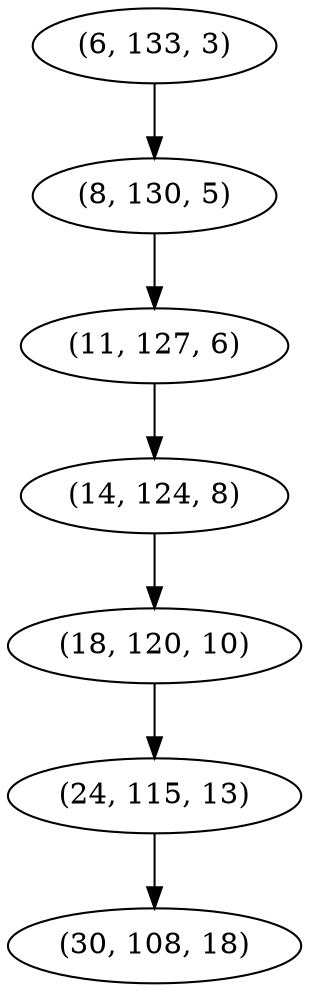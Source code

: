 digraph tree {
    "(6, 133, 3)";
    "(8, 130, 5)";
    "(11, 127, 6)";
    "(14, 124, 8)";
    "(18, 120, 10)";
    "(24, 115, 13)";
    "(30, 108, 18)";
    "(6, 133, 3)" -> "(8, 130, 5)";
    "(8, 130, 5)" -> "(11, 127, 6)";
    "(11, 127, 6)" -> "(14, 124, 8)";
    "(14, 124, 8)" -> "(18, 120, 10)";
    "(18, 120, 10)" -> "(24, 115, 13)";
    "(24, 115, 13)" -> "(30, 108, 18)";
}
